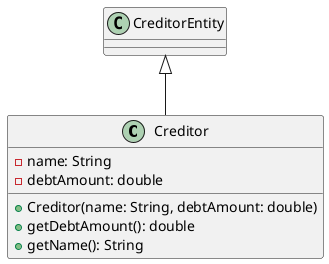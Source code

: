 @startuml
class Creditor extends CreditorEntity {
    - name: String
    - debtAmount: double

    + Creditor(name: String, debtAmount: double)
    + getDebtAmount(): double
    + getName(): String
}
@enduml
